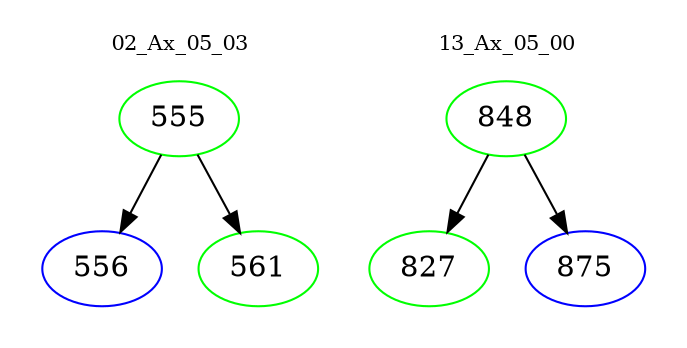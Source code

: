 digraph{
subgraph cluster_0 {
color = white
label = "02_Ax_05_03";
fontsize=10;
T0_555 [label="555", color="green"]
T0_555 -> T0_556 [color="black"]
T0_556 [label="556", color="blue"]
T0_555 -> T0_561 [color="black"]
T0_561 [label="561", color="green"]
}
subgraph cluster_1 {
color = white
label = "13_Ax_05_00";
fontsize=10;
T1_848 [label="848", color="green"]
T1_848 -> T1_827 [color="black"]
T1_827 [label="827", color="green"]
T1_848 -> T1_875 [color="black"]
T1_875 [label="875", color="blue"]
}
}
